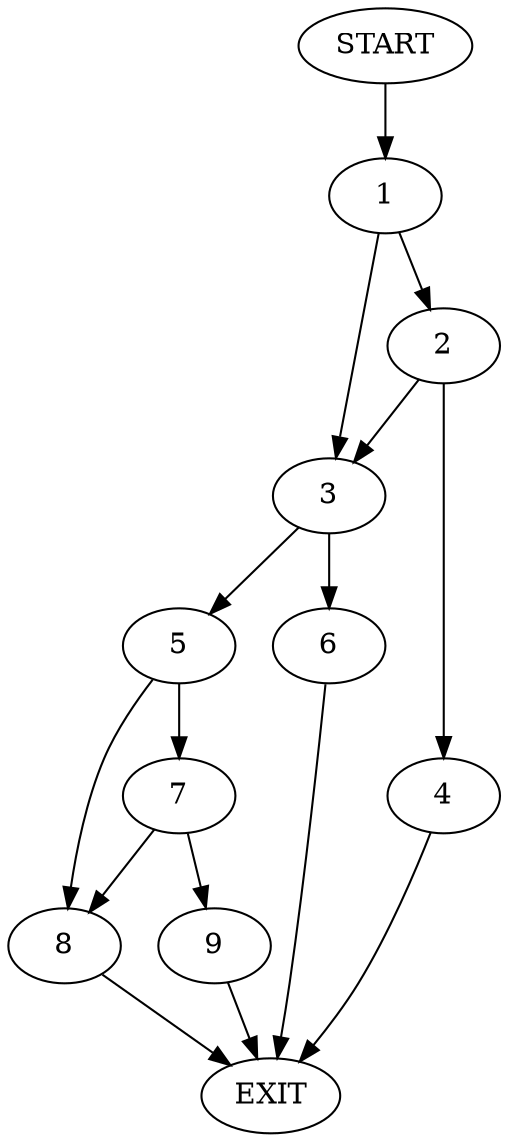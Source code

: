digraph {
0 [label="START"]
10 [label="EXIT"]
0 -> 1
1 -> 2
1 -> 3
2 -> 3
2 -> 4
3 -> 5
3 -> 6
4 -> 10
6 -> 10
5 -> 7
5 -> 8
8 -> 10
7 -> 9
7 -> 8
9 -> 10
}
